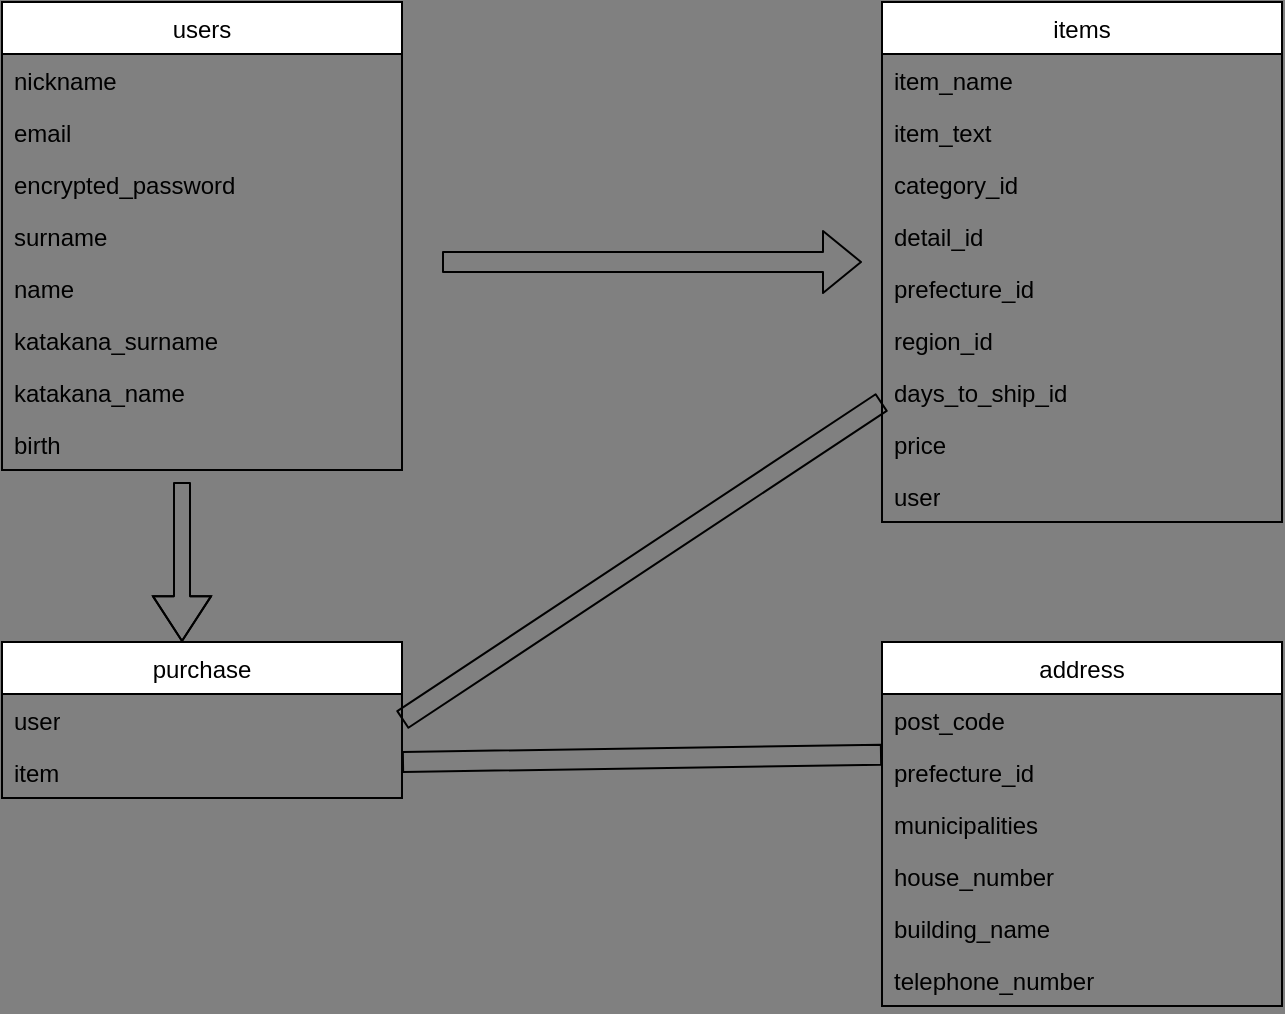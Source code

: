 <mxfile>
    <diagram id="ACwuodzJu1mpB1j1FAb1" name="ページ1">
        <mxGraphModel dx="800" dy="702" grid="1" gridSize="10" guides="1" tooltips="1" connect="1" arrows="1" fold="1" page="1" pageScale="1" pageWidth="827" pageHeight="1169" background="#808080" math="0" shadow="0">
            <root>
                <mxCell id="0"/>
                <mxCell id="1" parent="0"/>
                <mxCell id="16" value="items" style="swimlane;fontStyle=0;childLayout=stackLayout;horizontal=1;startSize=26;horizontalStack=0;resizeParent=1;resizeParentMax=0;resizeLast=0;collapsible=1;marginBottom=0;" parent="1" vertex="1">
                    <mxGeometry x="480" y="40" width="200" height="260" as="geometry"/>
                </mxCell>
                <mxCell id="17" value="item_name" style="text;align=left;verticalAlign=top;spacingLeft=4;spacingRight=4;overflow=hidden;rotatable=0;points=[[0,0.5],[1,0.5]];portConstraint=eastwest;whiteSpace=wrap;" parent="16" vertex="1">
                    <mxGeometry y="26" width="200" height="26" as="geometry"/>
                </mxCell>
                <mxCell id="49" value="item_text" style="text;align=left;verticalAlign=top;spacingLeft=4;spacingRight=4;overflow=hidden;rotatable=0;points=[[0,0.5],[1,0.5]];portConstraint=eastwest;whiteSpace=wrap;" parent="16" vertex="1">
                    <mxGeometry y="52" width="200" height="26" as="geometry"/>
                </mxCell>
                <mxCell id="18" value="category_id" style="text;align=left;verticalAlign=top;spacingLeft=4;spacingRight=4;overflow=hidden;rotatable=0;points=[[0,0.5],[1,0.5]];portConstraint=eastwest;whiteSpace=wrap;" parent="16" vertex="1">
                    <mxGeometry y="78" width="200" height="26" as="geometry"/>
                </mxCell>
                <mxCell id="19" value="detail_id" style="text;align=left;verticalAlign=top;spacingLeft=4;spacingRight=4;overflow=hidden;rotatable=0;points=[[0,0.5],[1,0.5]];portConstraint=eastwest;whiteSpace=wrap;" parent="16" vertex="1">
                    <mxGeometry y="104" width="200" height="26" as="geometry"/>
                </mxCell>
                <mxCell id="72" value="prefecture_id  " style="text;align=left;verticalAlign=top;spacingLeft=4;spacingRight=4;overflow=hidden;rotatable=0;points=[[0,0.5],[1,0.5]];portConstraint=eastwest;whiteSpace=wrap;" parent="16" vertex="1">
                    <mxGeometry y="130" width="200" height="26" as="geometry"/>
                </mxCell>
                <mxCell id="71" value="region_id" style="text;align=left;verticalAlign=top;spacingLeft=4;spacingRight=4;overflow=hidden;rotatable=0;points=[[0,0.5],[1,0.5]];portConstraint=eastwest;whiteSpace=wrap;" parent="16" vertex="1">
                    <mxGeometry y="156" width="200" height="26" as="geometry"/>
                </mxCell>
                <mxCell id="70" value="days_to_ship_id" style="text;align=left;verticalAlign=top;spacingLeft=4;spacingRight=4;overflow=hidden;rotatable=0;points=[[0,0.5],[1,0.5]];portConstraint=eastwest;whiteSpace=wrap;" parent="16" vertex="1">
                    <mxGeometry y="182" width="200" height="26" as="geometry"/>
                </mxCell>
                <mxCell id="69" value="price" style="text;align=left;verticalAlign=top;spacingLeft=4;spacingRight=4;overflow=hidden;rotatable=0;points=[[0,0.5],[1,0.5]];portConstraint=eastwest;whiteSpace=wrap;" parent="16" vertex="1">
                    <mxGeometry y="208" width="200" height="26" as="geometry"/>
                </mxCell>
                <mxCell id="73" value="user" style="text;align=left;verticalAlign=top;spacingLeft=4;spacingRight=4;overflow=hidden;rotatable=0;points=[[0,0.5],[1,0.5]];portConstraint=eastwest;whiteSpace=wrap;" parent="16" vertex="1">
                    <mxGeometry y="234" width="200" height="26" as="geometry"/>
                </mxCell>
                <mxCell id="39" value="purchase" style="swimlane;fontStyle=0;childLayout=stackLayout;horizontal=1;startSize=26;horizontalStack=0;resizeParent=1;resizeParentMax=0;resizeLast=0;collapsible=1;marginBottom=0;" parent="1" vertex="1">
                    <mxGeometry x="40" y="360" width="200" height="78" as="geometry"/>
                </mxCell>
                <mxCell id="40" value="user" style="text;align=left;verticalAlign=top;spacingLeft=4;spacingRight=4;overflow=hidden;rotatable=0;points=[[0,0.5],[1,0.5]];portConstraint=eastwest;whiteSpace=wrap;" parent="39" vertex="1">
                    <mxGeometry y="26" width="200" height="26" as="geometry"/>
                </mxCell>
                <mxCell id="41" value="item" style="text;align=left;verticalAlign=top;spacingLeft=4;spacingRight=4;overflow=hidden;rotatable=0;points=[[0,0.5],[1,0.5]];portConstraint=eastwest;whiteSpace=wrap;" parent="39" vertex="1">
                    <mxGeometry y="52" width="200" height="26" as="geometry"/>
                </mxCell>
                <mxCell id="43" value="address" style="swimlane;fontStyle=0;childLayout=stackLayout;horizontal=1;startSize=26;horizontalStack=0;resizeParent=1;resizeParentMax=0;resizeLast=0;collapsible=1;marginBottom=0;" parent="1" vertex="1">
                    <mxGeometry x="480" y="360" width="200" height="182" as="geometry"/>
                </mxCell>
                <mxCell id="44" value="post_code" style="text;align=left;verticalAlign=top;spacingLeft=4;spacingRight=4;overflow=hidden;rotatable=0;points=[[0,0.5],[1,0.5]];portConstraint=eastwest;whiteSpace=wrap;" parent="43" vertex="1">
                    <mxGeometry y="26" width="200" height="26" as="geometry"/>
                </mxCell>
                <mxCell id="46" value="prefecture_id" style="text;align=left;verticalAlign=top;spacingLeft=4;spacingRight=4;overflow=hidden;rotatable=0;points=[[0,0.5],[1,0.5]];portConstraint=eastwest;whiteSpace=wrap;" parent="43" vertex="1">
                    <mxGeometry y="52" width="200" height="26" as="geometry"/>
                </mxCell>
                <mxCell id="62" value="municipalities" style="text;align=left;verticalAlign=top;spacingLeft=4;spacingRight=4;overflow=hidden;rotatable=0;points=[[0,0.5],[1,0.5]];portConstraint=eastwest;whiteSpace=wrap;" parent="43" vertex="1">
                    <mxGeometry y="78" width="200" height="26" as="geometry"/>
                </mxCell>
                <mxCell id="63" value="house_number" style="text;align=left;verticalAlign=top;spacingLeft=4;spacingRight=4;overflow=hidden;rotatable=0;points=[[0,0.5],[1,0.5]];portConstraint=eastwest;whiteSpace=wrap;" parent="43" vertex="1">
                    <mxGeometry y="104" width="200" height="26" as="geometry"/>
                </mxCell>
                <mxCell id="64" value="building_name " style="text;align=left;verticalAlign=top;spacingLeft=4;spacingRight=4;overflow=hidden;rotatable=0;points=[[0,0.5],[1,0.5]];portConstraint=eastwest;whiteSpace=wrap;" parent="43" vertex="1">
                    <mxGeometry y="130" width="200" height="26" as="geometry"/>
                </mxCell>
                <mxCell id="65" value="telephone_number" style="text;align=left;verticalAlign=top;spacingLeft=4;spacingRight=4;overflow=hidden;rotatable=0;points=[[0,0.5],[1,0.5]];portConstraint=eastwest;whiteSpace=wrap;" parent="43" vertex="1">
                    <mxGeometry y="156" width="200" height="26" as="geometry"/>
                </mxCell>
                <mxCell id="54" value="users" style="swimlane;fontStyle=0;childLayout=stackLayout;horizontal=1;startSize=26;horizontalStack=0;resizeParent=1;resizeParentMax=0;resizeLast=0;collapsible=1;marginBottom=0;" parent="1" vertex="1">
                    <mxGeometry x="40" y="40" width="200" height="234" as="geometry"/>
                </mxCell>
                <mxCell id="74" value="nickname" style="text;align=left;verticalAlign=top;spacingLeft=4;spacingRight=4;overflow=hidden;rotatable=0;points=[[0,0.5],[1,0.5]];portConstraint=eastwest;whiteSpace=wrap;" vertex="1" parent="54">
                    <mxGeometry y="26" width="200" height="26" as="geometry"/>
                </mxCell>
                <mxCell id="75" value="email" style="text;align=left;verticalAlign=top;spacingLeft=4;spacingRight=4;overflow=hidden;rotatable=0;points=[[0,0.5],[1,0.5]];portConstraint=eastwest;whiteSpace=wrap;" vertex="1" parent="54">
                    <mxGeometry y="52" width="200" height="26" as="geometry"/>
                </mxCell>
                <mxCell id="77" value="encrypted_password" style="text;align=left;verticalAlign=top;spacingLeft=4;spacingRight=4;overflow=hidden;rotatable=0;points=[[0,0.5],[1,0.5]];portConstraint=eastwest;whiteSpace=wrap;" vertex="1" parent="54">
                    <mxGeometry y="78" width="200" height="26" as="geometry"/>
                </mxCell>
                <mxCell id="55" value="surname" style="text;align=left;verticalAlign=top;spacingLeft=4;spacingRight=4;overflow=hidden;rotatable=0;points=[[0,0.5],[1,0.5]];portConstraint=eastwest;whiteSpace=wrap;" parent="54" vertex="1">
                    <mxGeometry y="104" width="200" height="26" as="geometry"/>
                </mxCell>
                <mxCell id="56" value="name" style="text;align=left;verticalAlign=top;spacingLeft=4;spacingRight=4;overflow=hidden;rotatable=0;points=[[0,0.5],[1,0.5]];portConstraint=eastwest;whiteSpace=wrap;" parent="54" vertex="1">
                    <mxGeometry y="130" width="200" height="26" as="geometry"/>
                </mxCell>
                <mxCell id="67" value="katakana_surname" style="text;align=left;verticalAlign=top;spacingLeft=4;spacingRight=4;overflow=hidden;rotatable=0;points=[[0,0.5],[1,0.5]];portConstraint=eastwest;whiteSpace=wrap;" parent="54" vertex="1">
                    <mxGeometry y="156" width="200" height="26" as="geometry"/>
                </mxCell>
                <mxCell id="68" value="katakana_name" style="text;align=left;verticalAlign=top;spacingLeft=4;spacingRight=4;overflow=hidden;rotatable=0;points=[[0,0.5],[1,0.5]];portConstraint=eastwest;whiteSpace=wrap;" parent="54" vertex="1">
                    <mxGeometry y="182" width="200" height="26" as="geometry"/>
                </mxCell>
                <mxCell id="61" value="birth" style="text;align=left;verticalAlign=top;spacingLeft=4;spacingRight=4;overflow=hidden;rotatable=0;points=[[0,0.5],[1,0.5]];portConstraint=eastwest;whiteSpace=wrap;" parent="54" vertex="1">
                    <mxGeometry y="208" width="200" height="26" as="geometry"/>
                </mxCell>
                <mxCell id="87" value="" style="shape=flexArrow;endArrow=classic;html=1;" edge="1" parent="1">
                    <mxGeometry width="50" height="50" relative="1" as="geometry">
                        <mxPoint x="260" y="170" as="sourcePoint"/>
                        <mxPoint x="470" y="170" as="targetPoint"/>
                    </mxGeometry>
                </mxCell>
                <mxCell id="88" value="" style="shape=flexArrow;endArrow=classic;html=1;width=8;endSize=7.11;" edge="1" parent="1">
                    <mxGeometry width="50" height="50" relative="1" as="geometry">
                        <mxPoint x="130" y="280" as="sourcePoint"/>
                        <mxPoint x="130" y="360" as="targetPoint"/>
                        <Array as="points">
                            <mxPoint x="130" y="320"/>
                        </Array>
                    </mxGeometry>
                </mxCell>
                <mxCell id="89" value="" style="endArrow=none;html=1;shape=flexArrow;exitX=1;exitY=0.5;exitDx=0;exitDy=0;" edge="1" parent="1" source="40">
                    <mxGeometry width="50" height="50" relative="1" as="geometry">
                        <mxPoint x="430" y="290" as="sourcePoint"/>
                        <mxPoint x="480" y="240" as="targetPoint"/>
                        <Array as="points"/>
                    </mxGeometry>
                </mxCell>
                <mxCell id="90" value="" style="endArrow=none;html=1;shape=flexArrow;entryX=0;entryY=0.167;entryDx=0;entryDy=0;entryPerimeter=0;" edge="1" parent="1" target="46">
                    <mxGeometry width="50" height="50" relative="1" as="geometry">
                        <mxPoint x="240" y="420" as="sourcePoint"/>
                        <mxPoint x="470" y="420" as="targetPoint"/>
                    </mxGeometry>
                </mxCell>
            </root>
        </mxGraphModel>
    </diagram>
</mxfile>